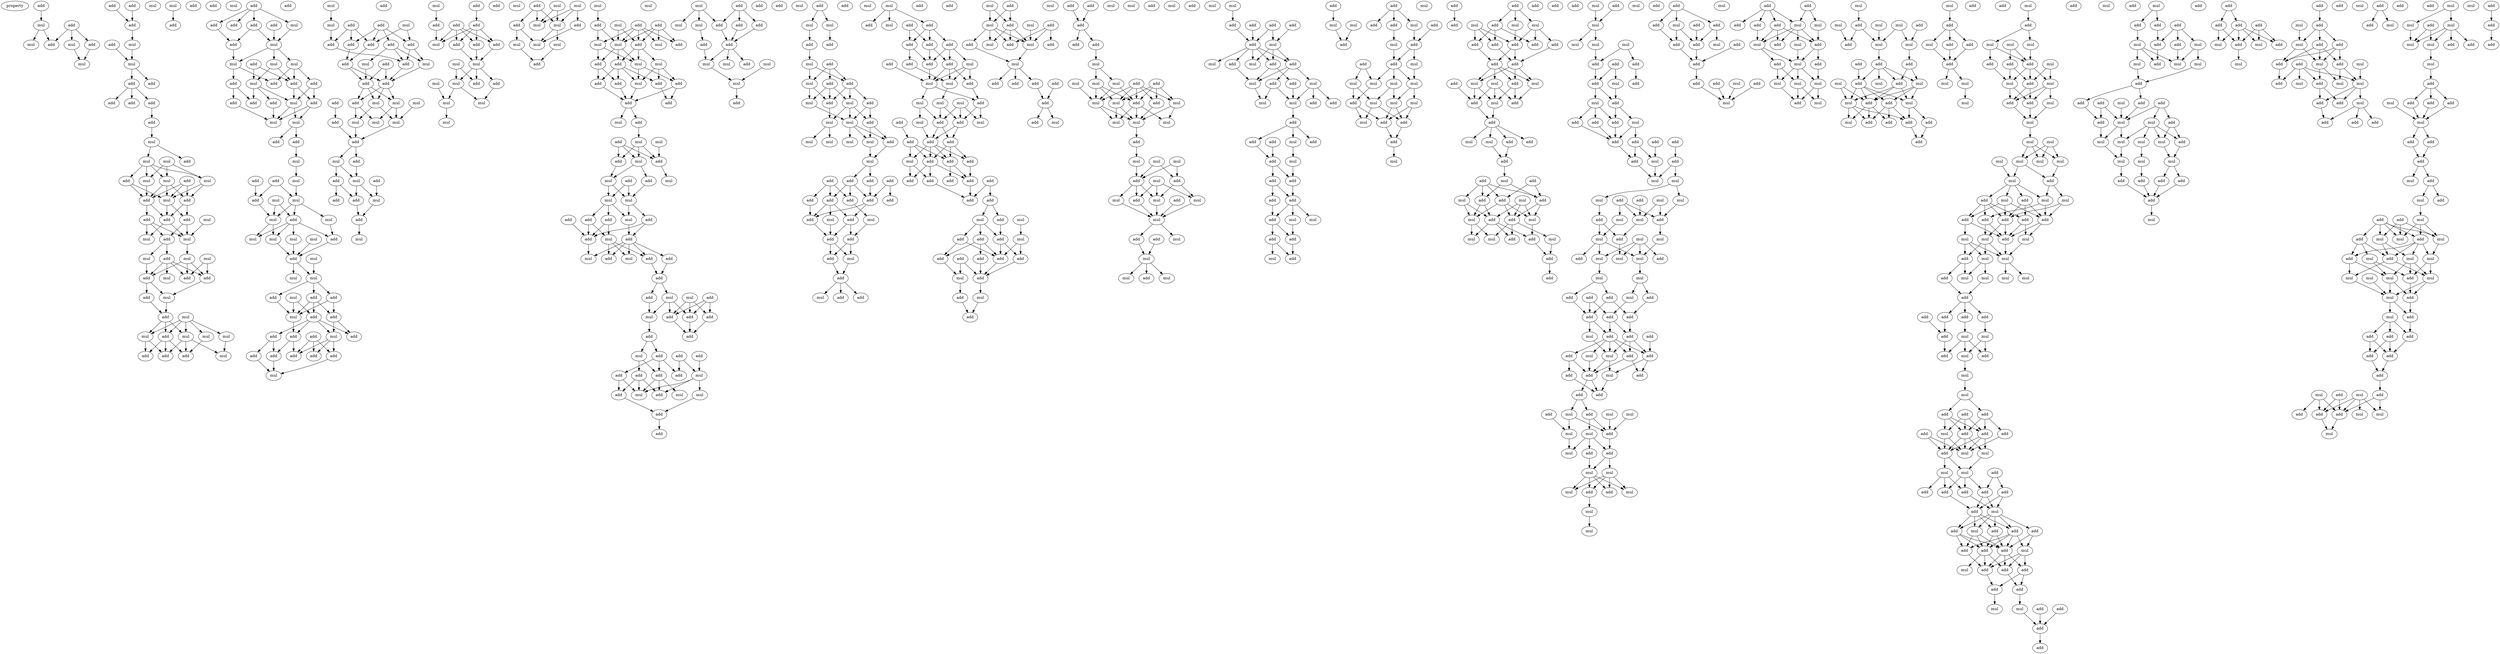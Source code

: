 digraph {
    node [fontcolor=black]
    property [mul=2,lf=1.4]
    0 [ label = add ];
    1 [ label = mul ];
    2 [ label = add ];
    3 [ label = add ];
    4 [ label = mul ];
    5 [ label = mul ];
    6 [ label = add ];
    7 [ label = mul ];
    8 [ label = add ];
    9 [ label = add ];
    10 [ label = add ];
    11 [ label = add ];
    12 [ label = mul ];
    13 [ label = mul ];
    14 [ label = mul ];
    15 [ label = mul ];
    16 [ label = add ];
    17 [ label = add ];
    18 [ label = add ];
    19 [ label = add ];
    20 [ label = add ];
    21 [ label = add ];
    22 [ label = add ];
    23 [ label = add ];
    24 [ label = add ];
    25 [ label = mul ];
    26 [ label = mul ];
    27 [ label = mul ];
    28 [ label = add ];
    29 [ label = add ];
    30 [ label = mul ];
    31 [ label = mul ];
    32 [ label = add ];
    33 [ label = mul ];
    34 [ label = add ];
    35 [ label = mul ];
    36 [ label = add ];
    37 [ label = mul ];
    38 [ label = add ];
    39 [ label = add ];
    40 [ label = add ];
    41 [ label = add ];
    42 [ label = mul ];
    43 [ label = mul ];
    44 [ label = add ];
    45 [ label = mul ];
    46 [ label = mul ];
    47 [ label = mul ];
    48 [ label = add ];
    49 [ label = add ];
    50 [ label = mul ];
    51 [ label = add ];
    52 [ label = add ];
    53 [ label = mul ];
    54 [ label = add ];
    55 [ label = mul ];
    56 [ label = mul ];
    57 [ label = mul ];
    58 [ label = mul ];
    59 [ label = add ];
    60 [ label = mul ];
    61 [ label = add ];
    62 [ label = mul ];
    63 [ label = add ];
    64 [ label = add ];
    65 [ label = mul ];
    66 [ label = add ];
    67 [ label = mul ];
    68 [ label = add ];
    69 [ label = add ];
    70 [ label = add ];
    71 [ label = add ];
    72 [ label = add ];
    73 [ label = mul ];
    74 [ label = add ];
    75 [ label = mul ];
    76 [ label = mul ];
    77 [ label = mul ];
    78 [ label = add ];
    79 [ label = add ];
    80 [ label = add ];
    81 [ label = mul ];
    82 [ label = add ];
    83 [ label = add ];
    84 [ label = mul ];
    85 [ label = add ];
    86 [ label = add ];
    87 [ label = add ];
    88 [ label = mul ];
    89 [ label = mul ];
    90 [ label = add ];
    91 [ label = add ];
    92 [ label = add ];
    93 [ label = mul ];
    94 [ label = mul ];
    95 [ label = add ];
    96 [ label = add ];
    97 [ label = add ];
    98 [ label = mul ];
    99 [ label = mul ];
    100 [ label = mul ];
    101 [ label = mul ];
    102 [ label = add ];
    103 [ label = mul ];
    104 [ label = add ];
    105 [ label = mul ];
    106 [ label = mul ];
    107 [ label = mul ];
    108 [ label = mul ];
    109 [ label = add ];
    110 [ label = mul ];
    111 [ label = mul ];
    112 [ label = add ];
    113 [ label = add ];
    114 [ label = mul ];
    115 [ label = add ];
    116 [ label = mul ];
    117 [ label = add ];
    118 [ label = add ];
    119 [ label = add ];
    120 [ label = add ];
    121 [ label = add ];
    122 [ label = add ];
    123 [ label = mul ];
    124 [ label = add ];
    125 [ label = add ];
    126 [ label = add ];
    127 [ label = add ];
    128 [ label = add ];
    129 [ label = mul ];
    130 [ label = mul ];
    131 [ label = mul ];
    132 [ label = add ];
    133 [ label = mul ];
    134 [ label = add ];
    135 [ label = add ];
    136 [ label = add ];
    137 [ label = add ];
    138 [ label = add ];
    139 [ label = add ];
    140 [ label = mul ];
    141 [ label = mul ];
    142 [ label = add ];
    143 [ label = add ];
    144 [ label = add ];
    145 [ label = add ];
    146 [ label = add ];
    147 [ label = mul ];
    148 [ label = add ];
    149 [ label = mul ];
    150 [ label = add ];
    151 [ label = mul ];
    152 [ label = mul ];
    153 [ label = mul ];
    154 [ label = mul ];
    155 [ label = add ];
    156 [ label = add ];
    157 [ label = add ];
    158 [ label = mul ];
    159 [ label = add ];
    160 [ label = mul ];
    161 [ label = add ];
    162 [ label = add ];
    163 [ label = add ];
    164 [ label = mul ];
    165 [ label = add ];
    166 [ label = add ];
    167 [ label = mul ];
    168 [ label = mul ];
    169 [ label = add ];
    170 [ label = add ];
    171 [ label = add ];
    172 [ label = add ];
    173 [ label = add ];
    174 [ label = add ];
    175 [ label = add ];
    176 [ label = add ];
    177 [ label = mul ];
    178 [ label = mul ];
    179 [ label = mul ];
    180 [ label = mul ];
    181 [ label = mul ];
    182 [ label = add ];
    183 [ label = add ];
    184 [ label = mul ];
    185 [ label = mul ];
    186 [ label = mul ];
    187 [ label = mul ];
    188 [ label = add ];
    189 [ label = mul ];
    190 [ label = mul ];
    191 [ label = mul ];
    192 [ label = add ];
    193 [ label = mul ];
    194 [ label = add ];
    195 [ label = mul ];
    196 [ label = mul ];
    197 [ label = mul ];
    198 [ label = add ];
    199 [ label = mul ];
    200 [ label = add ];
    201 [ label = add ];
    202 [ label = add ];
    203 [ label = mul ];
    204 [ label = mul ];
    205 [ label = add ];
    206 [ label = mul ];
    207 [ label = mul ];
    208 [ label = add ];
    209 [ label = add ];
    210 [ label = mul ];
    211 [ label = add ];
    212 [ label = mul ];
    213 [ label = add ];
    214 [ label = mul ];
    215 [ label = add ];
    216 [ label = add ];
    217 [ label = add ];
    218 [ label = add ];
    219 [ label = add ];
    220 [ label = mul ];
    221 [ label = add ];
    222 [ label = mul ];
    223 [ label = add ];
    224 [ label = mul ];
    225 [ label = add ];
    226 [ label = mul ];
    227 [ label = add ];
    228 [ label = mul ];
    229 [ label = add ];
    230 [ label = mul ];
    231 [ label = add ];
    232 [ label = mul ];
    233 [ label = mul ];
    234 [ label = add ];
    235 [ label = add ];
    236 [ label = mul ];
    237 [ label = add ];
    238 [ label = add ];
    239 [ label = add ];
    240 [ label = mul ];
    241 [ label = add ];
    242 [ label = mul ];
    243 [ label = add ];
    244 [ label = add ];
    245 [ label = mul ];
    246 [ label = add ];
    247 [ label = add ];
    248 [ label = add ];
    249 [ label = add ];
    250 [ label = mul ];
    251 [ label = mul ];
    252 [ label = add ];
    253 [ label = add ];
    254 [ label = add ];
    255 [ label = mul ];
    256 [ label = add ];
    257 [ label = add ];
    258 [ label = mul ];
    259 [ label = add ];
    260 [ label = add ];
    261 [ label = add ];
    262 [ label = add ];
    263 [ label = add ];
    264 [ label = add ];
    265 [ label = add ];
    266 [ label = mul ];
    267 [ label = mul ];
    268 [ label = add ];
    269 [ label = mul ];
    270 [ label = add ];
    271 [ label = mul ];
    272 [ label = add ];
    273 [ label = add ];
    274 [ label = mul ];
    275 [ label = mul ];
    276 [ label = add ];
    277 [ label = mul ];
    278 [ label = mul ];
    279 [ label = add ];
    280 [ label = add ];
    281 [ label = add ];
    282 [ label = add ];
    283 [ label = add ];
    284 [ label = mul ];
    285 [ label = mul ];
    286 [ label = mul ];
    287 [ label = add ];
    288 [ label = add ];
    289 [ label = add ];
    290 [ label = mul ];
    291 [ label = add ];
    292 [ label = mul ];
    293 [ label = add ];
    294 [ label = mul ];
    295 [ label = mul ];
    296 [ label = add ];
    297 [ label = add ];
    298 [ label = add ];
    299 [ label = mul ];
    300 [ label = mul ];
    301 [ label = add ];
    302 [ label = add ];
    303 [ label = add ];
    304 [ label = add ];
    305 [ label = mul ];
    306 [ label = mul ];
    307 [ label = mul ];
    308 [ label = add ];
    309 [ label = mul ];
    310 [ label = mul ];
    311 [ label = mul ];
    312 [ label = mul ];
    313 [ label = mul ];
    314 [ label = add ];
    315 [ label = mul ];
    316 [ label = add ];
    317 [ label = add ];
    318 [ label = add ];
    319 [ label = add ];
    320 [ label = add ];
    321 [ label = add ];
    322 [ label = add ];
    323 [ label = add ];
    324 [ label = add ];
    325 [ label = mul ];
    326 [ label = add ];
    327 [ label = mul ];
    328 [ label = add ];
    329 [ label = add ];
    330 [ label = add ];
    331 [ label = add ];
    332 [ label = mul ];
    333 [ label = add ];
    334 [ label = mul ];
    335 [ label = add ];
    336 [ label = add ];
    337 [ label = mul ];
    338 [ label = add ];
    339 [ label = mul ];
    340 [ label = add ];
    341 [ label = add ];
    342 [ label = mul ];
    343 [ label = add ];
    344 [ label = add ];
    345 [ label = add ];
    346 [ label = add ];
    347 [ label = add ];
    348 [ label = add ];
    349 [ label = mul ];
    350 [ label = add ];
    351 [ label = add ];
    352 [ label = mul ];
    353 [ label = mul ];
    354 [ label = add ];
    355 [ label = add ];
    356 [ label = mul ];
    357 [ label = mul ];
    358 [ label = mul ];
    359 [ label = add ];
    360 [ label = mul ];
    361 [ label = mul ];
    362 [ label = add ];
    363 [ label = add ];
    364 [ label = add ];
    365 [ label = add ];
    366 [ label = add ];
    367 [ label = mul ];
    368 [ label = add ];
    369 [ label = add ];
    370 [ label = add ];
    371 [ label = add ];
    372 [ label = add ];
    373 [ label = add ];
    374 [ label = add ];
    375 [ label = add ];
    376 [ label = add ];
    377 [ label = add ];
    378 [ label = mul ];
    379 [ label = add ];
    380 [ label = mul ];
    381 [ label = add ];
    382 [ label = mul ];
    383 [ label = add ];
    384 [ label = add ];
    385 [ label = add ];
    386 [ label = add ];
    387 [ label = add ];
    388 [ label = add ];
    389 [ label = add ];
    390 [ label = add ];
    391 [ label = mul ];
    392 [ label = add ];
    393 [ label = add ];
    394 [ label = add ];
    395 [ label = mul ];
    396 [ label = add ];
    397 [ label = mul ];
    398 [ label = add ];
    399 [ label = mul ];
    400 [ label = add ];
    401 [ label = add ];
    402 [ label = mul ];
    403 [ label = mul ];
    404 [ label = mul ];
    405 [ label = add ];
    406 [ label = add ];
    407 [ label = add ];
    408 [ label = mul ];
    409 [ label = mul ];
    410 [ label = add ];
    411 [ label = add ];
    412 [ label = add ];
    413 [ label = add ];
    414 [ label = add ];
    415 [ label = add ];
    416 [ label = mul ];
    417 [ label = add ];
    418 [ label = add ];
    419 [ label = add ];
    420 [ label = add ];
    421 [ label = add ];
    422 [ label = mul ];
    423 [ label = mul ];
    424 [ label = mul ];
    425 [ label = mul ];
    426 [ label = mul ];
    427 [ label = add ];
    428 [ label = add ];
    429 [ label = mul ];
    430 [ label = mul ];
    431 [ label = mul ];
    432 [ label = add ];
    433 [ label = mul ];
    434 [ label = add ];
    435 [ label = mul ];
    436 [ label = mul ];
    437 [ label = mul ];
    438 [ label = add ];
    439 [ label = mul ];
    440 [ label = mul ];
    441 [ label = mul ];
    442 [ label = add ];
    443 [ label = mul ];
    444 [ label = add ];
    445 [ label = mul ];
    446 [ label = mul ];
    447 [ label = mul ];
    448 [ label = add ];
    449 [ label = add ];
    450 [ label = mul ];
    451 [ label = add ];
    452 [ label = add ];
    453 [ label = add ];
    454 [ label = mul ];
    455 [ label = mul ];
    456 [ label = mul ];
    457 [ label = mul ];
    458 [ label = add ];
    459 [ label = add ];
    460 [ label = mul ];
    461 [ label = mul ];
    462 [ label = mul ];
    463 [ label = add ];
    464 [ label = add ];
    465 [ label = add ];
    466 [ label = add ];
    467 [ label = add ];
    468 [ label = mul ];
    469 [ label = add ];
    470 [ label = mul ];
    471 [ label = add ];
    472 [ label = mul ];
    473 [ label = add ];
    474 [ label = mul ];
    475 [ label = add ];
    476 [ label = add ];
    477 [ label = mul ];
    478 [ label = add ];
    479 [ label = mul ];
    480 [ label = add ];
    481 [ label = mul ];
    482 [ label = add ];
    483 [ label = add ];
    484 [ label = add ];
    485 [ label = add ];
    486 [ label = mul ];
    487 [ label = mul ];
    488 [ label = add ];
    489 [ label = add ];
    490 [ label = add ];
    491 [ label = add ];
    492 [ label = add ];
    493 [ label = mul ];
    494 [ label = mul ];
    495 [ label = add ];
    496 [ label = add ];
    497 [ label = add ];
    498 [ label = add ];
    499 [ label = mul ];
    500 [ label = mul ];
    501 [ label = mul ];
    502 [ label = add ];
    503 [ label = add ];
    504 [ label = add ];
    505 [ label = add ];
    506 [ label = mul ];
    507 [ label = add ];
    508 [ label = mul ];
    509 [ label = add ];
    510 [ label = add ];
    511 [ label = mul ];
    512 [ label = add ];
    513 [ label = mul ];
    514 [ label = add ];
    515 [ label = mul ];
    516 [ label = mul ];
    517 [ label = mul ];
    518 [ label = mul ];
    519 [ label = mul ];
    520 [ label = add ];
    521 [ label = mul ];
    522 [ label = mul ];
    523 [ label = mul ];
    524 [ label = add ];
    525 [ label = add ];
    526 [ label = add ];
    527 [ label = mul ];
    528 [ label = add ];
    529 [ label = add ];
    530 [ label = add ];
    531 [ label = mul ];
    532 [ label = add ];
    533 [ label = add ];
    534 [ label = mul ];
    535 [ label = mul ];
    536 [ label = add ];
    537 [ label = add ];
    538 [ label = add ];
    539 [ label = add ];
    540 [ label = add ];
    541 [ label = add ];
    542 [ label = add ];
    543 [ label = mul ];
    544 [ label = add ];
    545 [ label = add ];
    546 [ label = mul ];
    547 [ label = mul ];
    548 [ label = add ];
    549 [ label = add ];
    550 [ label = mul ];
    551 [ label = add ];
    552 [ label = add ];
    553 [ label = add ];
    554 [ label = mul ];
    555 [ label = mul ];
    556 [ label = add ];
    557 [ label = add ];
    558 [ label = add ];
    559 [ label = add ];
    560 [ label = add ];
    561 [ label = mul ];
    562 [ label = add ];
    563 [ label = add ];
    564 [ label = mul ];
    565 [ label = mul ];
    566 [ label = add ];
    567 [ label = mul ];
    568 [ label = add ];
    569 [ label = mul ];
    570 [ label = add ];
    571 [ label = add ];
    572 [ label = add ];
    573 [ label = mul ];
    574 [ label = mul ];
    575 [ label = mul ];
    576 [ label = add ];
    577 [ label = add ];
    578 [ label = mul ];
    579 [ label = add ];
    580 [ label = mul ];
    581 [ label = mul ];
    582 [ label = mul ];
    583 [ label = mul ];
    584 [ label = add ];
    585 [ label = add ];
    586 [ label = add ];
    587 [ label = add ];
    588 [ label = mul ];
    589 [ label = add ];
    590 [ label = mul ];
    591 [ label = add ];
    592 [ label = mul ];
    593 [ label = add ];
    594 [ label = mul ];
    595 [ label = add ];
    596 [ label = add ];
    597 [ label = add ];
    598 [ label = add ];
    599 [ label = add ];
    600 [ label = add ];
    601 [ label = mul ];
    602 [ label = add ];
    603 [ label = add ];
    604 [ label = mul ];
    605 [ label = mul ];
    606 [ label = add ];
    607 [ label = mul ];
    608 [ label = mul ];
    609 [ label = mul ];
    610 [ label = add ];
    611 [ label = mul ];
    612 [ label = mul ];
    613 [ label = add ];
    614 [ label = add ];
    615 [ label = add ];
    616 [ label = mul ];
    617 [ label = mul ];
    618 [ label = mul ];
    619 [ label = add ];
    620 [ label = mul ];
    621 [ label = mul ];
    622 [ label = add ];
    623 [ label = mul ];
    624 [ label = mul ];
    625 [ label = mul ];
    626 [ label = add ];
    627 [ label = add ];
    628 [ label = add ];
    629 [ label = add ];
    630 [ label = mul ];
    631 [ label = add ];
    632 [ label = add ];
    633 [ label = add ];
    634 [ label = add ];
    635 [ label = add ];
    636 [ label = add ];
    637 [ label = mul ];
    638 [ label = add ];
    639 [ label = mul ];
    640 [ label = add ];
    641 [ label = add ];
    642 [ label = mul ];
    643 [ label = add ];
    644 [ label = mul ];
    645 [ label = add ];
    646 [ label = add ];
    647 [ label = add ];
    648 [ label = add ];
    649 [ label = mul ];
    650 [ label = add ];
    651 [ label = add ];
    652 [ label = mul ];
    653 [ label = mul ];
    654 [ label = mul ];
    655 [ label = mul ];
    656 [ label = add ];
    657 [ label = add ];
    658 [ label = add ];
    659 [ label = mul ];
    660 [ label = mul ];
    661 [ label = mul ];
    662 [ label = add ];
    663 [ label = add ];
    664 [ label = add ];
    665 [ label = mul ];
    666 [ label = mul ];
    667 [ label = mul ];
    668 [ label = mul ];
    669 [ label = add ];
    670 [ label = mul ];
    671 [ label = add ];
    672 [ label = add ];
    673 [ label = add ];
    674 [ label = add ];
    675 [ label = mul ];
    676 [ label = add ];
    677 [ label = mul ];
    678 [ label = add ];
    679 [ label = add ];
    680 [ label = add ];
    681 [ label = add ];
    682 [ label = mul ];
    683 [ label = add ];
    684 [ label = mul ];
    685 [ label = add ];
    686 [ label = add ];
    687 [ label = add ];
    688 [ label = add ];
    689 [ label = mul ];
    690 [ label = mul ];
    691 [ label = add ];
    692 [ label = mul ];
    693 [ label = add ];
    694 [ label = mul ];
    695 [ label = add ];
    696 [ label = add ];
    697 [ label = mul ];
    698 [ label = add ];
    699 [ label = mul ];
    700 [ label = mul ];
    701 [ label = mul ];
    702 [ label = mul ];
    703 [ label = add ];
    704 [ label = mul ];
    705 [ label = mul ];
    706 [ label = add ];
    707 [ label = mul ];
    708 [ label = mul ];
    709 [ label = add ];
    710 [ label = mul ];
    711 [ label = add ];
    712 [ label = mul ];
    713 [ label = add ];
    714 [ label = add ];
    715 [ label = add ];
    716 [ label = mul ];
    717 [ label = add ];
    718 [ label = mul ];
    719 [ label = mul ];
    720 [ label = add ];
    721 [ label = add ];
    722 [ label = mul ];
    723 [ label = mul ];
    724 [ label = add ];
    725 [ label = add ];
    726 [ label = add ];
    727 [ label = add ];
    728 [ label = add ];
    729 [ label = mul ];
    730 [ label = add ];
    731 [ label = mul ];
    732 [ label = add ];
    733 [ label = add ];
    734 [ label = add ];
    735 [ label = mul ];
    736 [ label = add ];
    737 [ label = add ];
    738 [ label = add ];
    739 [ label = mul ];
    740 [ label = mul ];
    741 [ label = mul ];
    742 [ label = mul ];
    743 [ label = add ];
    744 [ label = mul ];
    745 [ label = mul ];
    746 [ label = mul ];
    747 [ label = mul ];
    748 [ label = add ];
    749 [ label = add ];
    750 [ label = add ];
    751 [ label = mul ];
    752 [ label = mul ];
    753 [ label = add ];
    754 [ label = add ];
    755 [ label = add ];
    756 [ label = add ];
    757 [ label = mul ];
    758 [ label = mul ];
    759 [ label = mul ];
    760 [ label = mul ];
    761 [ label = mul ];
    762 [ label = mul ];
    763 [ label = mul ];
    764 [ label = mul ];
    765 [ label = add ];
    766 [ label = mul ];
    767 [ label = mul ];
    768 [ label = mul ];
    769 [ label = mul ];
    770 [ label = add ];
    771 [ label = add ];
    772 [ label = add ];
    773 [ label = add ];
    774 [ label = add ];
    775 [ label = add ];
    776 [ label = add ];
    777 [ label = mul ];
    778 [ label = add ];
    779 [ label = mul ];
    780 [ label = mul ];
    781 [ label = mul ];
    782 [ label = mul ];
    783 [ label = add ];
    784 [ label = mul ];
    785 [ label = mul ];
    786 [ label = mul ];
    787 [ label = add ];
    788 [ label = mul ];
    789 [ label = add ];
    790 [ label = mul ];
    791 [ label = add ];
    792 [ label = add ];
    793 [ label = add ];
    794 [ label = add ];
    795 [ label = mul ];
    796 [ label = add ];
    797 [ label = mul ];
    798 [ label = add ];
    799 [ label = mul ];
    800 [ label = add ];
    801 [ label = mul ];
    802 [ label = mul ];
    803 [ label = add ];
    804 [ label = add ];
    805 [ label = add ];
    806 [ label = add ];
    807 [ label = add ];
    808 [ label = mul ];
    809 [ label = add ];
    810 [ label = add ];
    811 [ label = add ];
    812 [ label = mul ];
    813 [ label = mul ];
    814 [ label = mul ];
    815 [ label = add ];
    816 [ label = mul ];
    817 [ label = add ];
    818 [ label = add ];
    819 [ label = add ];
    820 [ label = add ];
    821 [ label = add ];
    822 [ label = add ];
    823 [ label = mul ];
    824 [ label = add ];
    825 [ label = add ];
    826 [ label = mul ];
    827 [ label = add ];
    828 [ label = add ];
    829 [ label = add ];
    830 [ label = mul ];
    831 [ label = add ];
    832 [ label = add ];
    833 [ label = mul ];
    834 [ label = add ];
    835 [ label = add ];
    836 [ label = add ];
    837 [ label = add ];
    838 [ label = add ];
    839 [ label = mul ];
    840 [ label = add ];
    841 [ label = add ];
    842 [ label = mul ];
    843 [ label = add ];
    844 [ label = add ];
    845 [ label = add ];
    846 [ label = mul ];
    847 [ label = add ];
    848 [ label = add ];
    849 [ label = add ];
    850 [ label = add ];
    851 [ label = add ];
    852 [ label = mul ];
    853 [ label = mul ];
    854 [ label = mul ];
    855 [ label = mul ];
    856 [ label = add ];
    857 [ label = mul ];
    858 [ label = add ];
    859 [ label = add ];
    860 [ label = add ];
    861 [ label = add ];
    862 [ label = add ];
    863 [ label = mul ];
    864 [ label = add ];
    865 [ label = mul ];
    866 [ label = add ];
    867 [ label = mul ];
    868 [ label = add ];
    869 [ label = mul ];
    870 [ label = mul ];
    871 [ label = mul ];
    872 [ label = mul ];
    873 [ label = add ];
    874 [ label = mul ];
    875 [ label = mul ];
    876 [ label = mul ];
    877 [ label = add ];
    878 [ label = add ];
    879 [ label = add ];
    880 [ label = add ];
    881 [ label = add ];
    882 [ label = mul ];
    883 [ label = add ];
    884 [ label = add ];
    885 [ label = add ];
    886 [ label = add ];
    887 [ label = mul ];
    888 [ label = add ];
    889 [ label = add ];
    890 [ label = mul ];
    891 [ label = mul ];
    892 [ label = add ];
    893 [ label = mul ];
    894 [ label = add ];
    895 [ label = add ];
    896 [ label = add ];
    897 [ label = mul ];
    898 [ label = add ];
    899 [ label = add ];
    900 [ label = add ];
    901 [ label = add ];
    902 [ label = mul ];
    903 [ label = mul ];
    904 [ label = add ];
    905 [ label = mul ];
    906 [ label = mul ];
    907 [ label = mul ];
    908 [ label = add ];
    909 [ label = add ];
    910 [ label = mul ];
    911 [ label = add ];
    912 [ label = add ];
    913 [ label = add ];
    914 [ label = add ];
    915 [ label = mul ];
    916 [ label = add ];
    917 [ label = add ];
    918 [ label = add ];
    919 [ label = mul ];
    920 [ label = add ];
    921 [ label = mul ];
    922 [ label = mul ];
    923 [ label = add ];
    924 [ label = mul ];
    925 [ label = mul ];
    926 [ label = add ];
    927 [ label = mul ];
    928 [ label = mul ];
    929 [ label = add ];
    930 [ label = mul ];
    931 [ label = add ];
    932 [ label = mul ];
    933 [ label = add ];
    934 [ label = add ];
    935 [ label = add ];
    936 [ label = mul ];
    937 [ label = add ];
    938 [ label = add ];
    939 [ label = add ];
    940 [ label = add ];
    941 [ label = add ];
    942 [ label = mul ];
    943 [ label = add ];
    944 [ label = add ];
    945 [ label = mul ];
    946 [ label = add ];
    947 [ label = add ];
    948 [ label = add ];
    949 [ label = mul ];
    950 [ label = mul ];
    951 [ label = mul ];
    952 [ label = add ];
    953 [ label = mul ];
    954 [ label = add ];
    955 [ label = mul ];
    956 [ label = mul ];
    957 [ label = add ];
    958 [ label = add ];
    959 [ label = mul ];
    960 [ label = mul ];
    961 [ label = add ];
    962 [ label = mul ];
    963 [ label = mul ];
    964 [ label = mul ];
    965 [ label = add ];
    966 [ label = mul ];
    967 [ label = mul ];
    968 [ label = add ];
    969 [ label = add ];
    970 [ label = add ];
    971 [ label = add ];
    972 [ label = add ];
    973 [ label = add ];
    974 [ label = add ];
    975 [ label = mul ];
    976 [ label = add ];
    977 [ label = add ];
    978 [ label = mul ];
    979 [ label = add ];
    980 [ label = add ];
    981 [ label = mul ];
    982 [ label = add ];
    983 [ label = mul ];
    984 [ label = mul ];
    0 -> 1 [ name = 0 ];
    1 -> 3 [ name = 1 ];
    1 -> 4 [ name = 2 ];
    2 -> 3 [ name = 3 ];
    2 -> 5 [ name = 4 ];
    2 -> 6 [ name = 5 ];
    5 -> 7 [ name = 6 ];
    6 -> 7 [ name = 7 ];
    8 -> 10 [ name = 8 ];
    9 -> 10 [ name = 9 ];
    10 -> 12 [ name = 10 ];
    11 -> 14 [ name = 11 ];
    12 -> 14 [ name = 12 ];
    14 -> 16 [ name = 13 ];
    14 -> 17 [ name = 14 ];
    15 -> 18 [ name = 15 ];
    16 -> 19 [ name = 16 ];
    16 -> 21 [ name = 17 ];
    16 -> 22 [ name = 18 ];
    22 -> 23 [ name = 19 ];
    23 -> 25 [ name = 20 ];
    25 -> 26 [ name = 21 ];
    25 -> 28 [ name = 22 ];
    26 -> 29 [ name = 23 ];
    26 -> 30 [ name = 24 ];
    26 -> 31 [ name = 25 ];
    26 -> 33 [ name = 26 ];
    27 -> 30 [ name = 27 ];
    27 -> 31 [ name = 28 ];
    27 -> 33 [ name = 29 ];
    29 -> 35 [ name = 30 ];
    29 -> 36 [ name = 31 ];
    30 -> 34 [ name = 32 ];
    30 -> 35 [ name = 33 ];
    30 -> 36 [ name = 34 ];
    31 -> 36 [ name = 35 ];
    32 -> 34 [ name = 36 ];
    32 -> 35 [ name = 37 ];
    32 -> 36 [ name = 38 ];
    33 -> 34 [ name = 39 ];
    33 -> 35 [ name = 40 ];
    34 -> 38 [ name = 41 ];
    34 -> 39 [ name = 42 ];
    35 -> 38 [ name = 43 ];
    35 -> 39 [ name = 44 ];
    36 -> 39 [ name = 45 ];
    36 -> 40 [ name = 46 ];
    37 -> 43 [ name = 47 ];
    38 -> 41 [ name = 48 ];
    38 -> 43 [ name = 49 ];
    39 -> 42 [ name = 50 ];
    39 -> 43 [ name = 51 ];
    40 -> 41 [ name = 52 ];
    40 -> 42 [ name = 53 ];
    40 -> 43 [ name = 54 ];
    41 -> 44 [ name = 55 ];
    41 -> 46 [ name = 56 ];
    43 -> 45 [ name = 57 ];
    44 -> 48 [ name = 58 ];
    44 -> 49 [ name = 59 ];
    44 -> 50 [ name = 60 ];
    44 -> 51 [ name = 61 ];
    45 -> 48 [ name = 62 ];
    45 -> 49 [ name = 63 ];
    45 -> 51 [ name = 64 ];
    46 -> 48 [ name = 65 ];
    47 -> 49 [ name = 66 ];
    47 -> 51 [ name = 67 ];
    48 -> 52 [ name = 68 ];
    48 -> 53 [ name = 69 ];
    49 -> 53 [ name = 70 ];
    52 -> 54 [ name = 71 ];
    53 -> 54 [ name = 72 ];
    54 -> 56 [ name = 73 ];
    54 -> 59 [ name = 74 ];
    54 -> 60 [ name = 75 ];
    55 -> 56 [ name = 76 ];
    55 -> 57 [ name = 77 ];
    55 -> 58 [ name = 78 ];
    55 -> 59 [ name = 79 ];
    55 -> 60 [ name = 80 ];
    56 -> 61 [ name = 81 ];
    56 -> 64 [ name = 82 ];
    57 -> 62 [ name = 83 ];
    58 -> 63 [ name = 84 ];
    59 -> 61 [ name = 85 ];
    59 -> 63 [ name = 86 ];
    59 -> 64 [ name = 87 ];
    60 -> 62 [ name = 88 ];
    60 -> 63 [ name = 89 ];
    60 -> 64 [ name = 90 ];
    66 -> 67 [ name = 91 ];
    66 -> 68 [ name = 92 ];
    66 -> 69 [ name = 93 ];
    66 -> 70 [ name = 94 ];
    67 -> 73 [ name = 95 ];
    68 -> 72 [ name = 96 ];
    69 -> 72 [ name = 97 ];
    69 -> 73 [ name = 98 ];
    71 -> 73 [ name = 99 ];
    72 -> 77 [ name = 100 ];
    73 -> 75 [ name = 101 ];
    73 -> 76 [ name = 102 ];
    73 -> 77 [ name = 103 ];
    74 -> 81 [ name = 104 ];
    74 -> 82 [ name = 105 ];
    75 -> 81 [ name = 106 ];
    75 -> 82 [ name = 107 ];
    76 -> 78 [ name = 108 ];
    76 -> 79 [ name = 109 ];
    76 -> 82 [ name = 110 ];
    77 -> 78 [ name = 111 ];
    77 -> 80 [ name = 112 ];
    79 -> 84 [ name = 113 ];
    79 -> 87 [ name = 114 ];
    80 -> 85 [ name = 115 ];
    80 -> 86 [ name = 116 ];
    81 -> 83 [ name = 117 ];
    81 -> 84 [ name = 118 ];
    81 -> 86 [ name = 119 ];
    82 -> 84 [ name = 120 ];
    82 -> 87 [ name = 121 ];
    83 -> 88 [ name = 122 ];
    84 -> 88 [ name = 123 ];
    84 -> 89 [ name = 124 ];
    85 -> 88 [ name = 125 ];
    87 -> 88 [ name = 126 ];
    87 -> 89 [ name = 127 ];
    89 -> 91 [ name = 128 ];
    89 -> 92 [ name = 129 ];
    92 -> 93 [ name = 130 ];
    93 -> 94 [ name = 131 ];
    94 -> 99 [ name = 132 ];
    95 -> 97 [ name = 133 ];
    95 -> 99 [ name = 134 ];
    96 -> 97 [ name = 135 ];
    97 -> 100 [ name = 136 ];
    98 -> 100 [ name = 137 ];
    98 -> 102 [ name = 138 ];
    99 -> 100 [ name = 139 ];
    99 -> 101 [ name = 140 ];
    99 -> 102 [ name = 141 ];
    100 -> 105 [ name = 142 ];
    100 -> 106 [ name = 143 ];
    101 -> 104 [ name = 144 ];
    102 -> 104 [ name = 145 ];
    102 -> 105 [ name = 146 ];
    102 -> 106 [ name = 147 ];
    102 -> 107 [ name = 148 ];
    103 -> 109 [ name = 149 ];
    104 -> 109 [ name = 150 ];
    106 -> 109 [ name = 151 ];
    107 -> 109 [ name = 152 ];
    108 -> 111 [ name = 153 ];
    109 -> 110 [ name = 154 ];
    109 -> 111 [ name = 155 ];
    111 -> 112 [ name = 156 ];
    111 -> 113 [ name = 157 ];
    111 -> 115 [ name = 158 ];
    112 -> 116 [ name = 159 ];
    112 -> 117 [ name = 160 ];
    112 -> 118 [ name = 161 ];
    113 -> 116 [ name = 162 ];
    113 -> 117 [ name = 163 ];
    114 -> 116 [ name = 164 ];
    114 -> 118 [ name = 165 ];
    115 -> 116 [ name = 166 ];
    116 -> 122 [ name = 167 ];
    117 -> 121 [ name = 168 ];
    117 -> 123 [ name = 169 ];
    118 -> 119 [ name = 170 ];
    118 -> 121 [ name = 171 ];
    118 -> 122 [ name = 172 ];
    118 -> 123 [ name = 173 ];
    119 -> 127 [ name = 174 ];
    119 -> 128 [ name = 175 ];
    120 -> 124 [ name = 176 ];
    120 -> 125 [ name = 177 ];
    120 -> 126 [ name = 178 ];
    122 -> 126 [ name = 179 ];
    122 -> 128 [ name = 180 ];
    123 -> 124 [ name = 181 ];
    123 -> 125 [ name = 182 ];
    123 -> 126 [ name = 183 ];
    124 -> 129 [ name = 184 ];
    127 -> 129 [ name = 185 ];
    128 -> 129 [ name = 186 ];
    130 -> 131 [ name = 187 ];
    131 -> 135 [ name = 188 ];
    132 -> 135 [ name = 189 ];
    132 -> 137 [ name = 190 ];
    132 -> 138 [ name = 191 ];
    133 -> 136 [ name = 192 ];
    133 -> 138 [ name = 193 ];
    134 -> 136 [ name = 194 ];
    134 -> 137 [ name = 195 ];
    134 -> 138 [ name = 196 ];
    134 -> 139 [ name = 197 ];
    135 -> 143 [ name = 198 ];
    136 -> 140 [ name = 199 ];
    136 -> 143 [ name = 200 ];
    137 -> 142 [ name = 201 ];
    138 -> 142 [ name = 202 ];
    139 -> 140 [ name = 203 ];
    139 -> 141 [ name = 204 ];
    139 -> 143 [ name = 205 ];
    140 -> 146 [ name = 206 ];
    141 -> 145 [ name = 207 ];
    142 -> 145 [ name = 208 ];
    142 -> 146 [ name = 209 ];
    143 -> 146 [ name = 210 ];
    144 -> 145 [ name = 211 ];
    144 -> 146 [ name = 212 ];
    145 -> 148 [ name = 213 ];
    145 -> 149 [ name = 214 ];
    145 -> 151 [ name = 215 ];
    146 -> 148 [ name = 216 ];
    146 -> 149 [ name = 217 ];
    146 -> 151 [ name = 218 ];
    147 -> 153 [ name = 219 ];
    148 -> 152 [ name = 220 ];
    148 -> 154 [ name = 221 ];
    149 -> 153 [ name = 222 ];
    149 -> 154 [ name = 223 ];
    150 -> 155 [ name = 224 ];
    151 -> 152 [ name = 225 ];
    151 -> 153 [ name = 226 ];
    153 -> 156 [ name = 227 ];
    154 -> 156 [ name = 228 ];
    155 -> 156 [ name = 229 ];
    156 -> 157 [ name = 230 ];
    156 -> 158 [ name = 231 ];
    157 -> 160 [ name = 232 ];
    158 -> 159 [ name = 233 ];
    158 -> 160 [ name = 234 ];
    159 -> 162 [ name = 235 ];
    159 -> 163 [ name = 236 ];
    160 -> 163 [ name = 237 ];
    160 -> 164 [ name = 238 ];
    161 -> 164 [ name = 239 ];
    163 -> 165 [ name = 240 ];
    164 -> 165 [ name = 241 ];
    165 -> 167 [ name = 242 ];
    168 -> 173 [ name = 243 ];
    169 -> 171 [ name = 244 ];
    171 -> 174 [ name = 245 ];
    171 -> 175 [ name = 246 ];
    171 -> 176 [ name = 247 ];
    171 -> 177 [ name = 248 ];
    172 -> 174 [ name = 249 ];
    172 -> 175 [ name = 250 ];
    172 -> 176 [ name = 251 ];
    172 -> 177 [ name = 252 ];
    173 -> 177 [ name = 253 ];
    174 -> 179 [ name = 254 ];
    175 -> 179 [ name = 255 ];
    176 -> 179 [ name = 256 ];
    178 -> 181 [ name = 257 ];
    178 -> 182 [ name = 258 ];
    179 -> 181 [ name = 259 ];
    179 -> 182 [ name = 260 ];
    179 -> 183 [ name = 261 ];
    180 -> 184 [ name = 262 ];
    181 -> 184 [ name = 263 ];
    181 -> 185 [ name = 264 ];
    183 -> 185 [ name = 265 ];
    184 -> 186 [ name = 266 ];
    188 -> 191 [ name = 267 ];
    188 -> 193 [ name = 268 ];
    188 -> 194 [ name = 269 ];
    189 -> 191 [ name = 270 ];
    189 -> 192 [ name = 271 ];
    189 -> 193 [ name = 272 ];
    190 -> 191 [ name = 273 ];
    190 -> 193 [ name = 274 ];
    191 -> 195 [ name = 275 ];
    191 -> 196 [ name = 276 ];
    192 -> 196 [ name = 277 ];
    194 -> 196 [ name = 278 ];
    194 -> 197 [ name = 279 ];
    195 -> 198 [ name = 280 ];
    197 -> 198 [ name = 281 ];
    199 -> 201 [ name = 282 ];
    200 -> 204 [ name = 283 ];
    200 -> 205 [ name = 284 ];
    200 -> 206 [ name = 285 ];
    200 -> 207 [ name = 286 ];
    200 -> 208 [ name = 287 ];
    201 -> 204 [ name = 288 ];
    201 -> 207 [ name = 289 ];
    202 -> 205 [ name = 290 ];
    202 -> 206 [ name = 291 ];
    202 -> 207 [ name = 292 ];
    202 -> 208 [ name = 293 ];
    203 -> 205 [ name = 294 ];
    203 -> 207 [ name = 295 ];
    204 -> 209 [ name = 296 ];
    204 -> 210 [ name = 297 ];
    205 -> 210 [ name = 298 ];
    205 -> 211 [ name = 299 ];
    205 -> 212 [ name = 300 ];
    207 -> 209 [ name = 301 ];
    207 -> 210 [ name = 302 ];
    207 -> 211 [ name = 303 ];
    209 -> 213 [ name = 304 ];
    209 -> 215 [ name = 305 ];
    210 -> 214 [ name = 306 ];
    210 -> 217 [ name = 307 ];
    211 -> 213 [ name = 308 ];
    211 -> 214 [ name = 309 ];
    211 -> 215 [ name = 310 ];
    211 -> 216 [ name = 311 ];
    212 -> 214 [ name = 312 ];
    212 -> 216 [ name = 313 ];
    212 -> 217 [ name = 314 ];
    213 -> 218 [ name = 315 ];
    214 -> 218 [ name = 316 ];
    215 -> 218 [ name = 317 ];
    216 -> 219 [ name = 318 ];
    217 -> 218 [ name = 319 ];
    217 -> 219 [ name = 320 ];
    218 -> 220 [ name = 321 ];
    218 -> 221 [ name = 322 ];
    221 -> 222 [ name = 323 ];
    222 -> 225 [ name = 324 ];
    222 -> 226 [ name = 325 ];
    222 -> 227 [ name = 326 ];
    223 -> 225 [ name = 327 ];
    223 -> 226 [ name = 328 ];
    223 -> 227 [ name = 329 ];
    224 -> 227 [ name = 330 ];
    225 -> 230 [ name = 331 ];
    226 -> 229 [ name = 332 ];
    226 -> 230 [ name = 333 ];
    227 -> 228 [ name = 334 ];
    229 -> 232 [ name = 335 ];
    230 -> 232 [ name = 336 ];
    230 -> 233 [ name = 337 ];
    231 -> 232 [ name = 338 ];
    231 -> 233 [ name = 339 ];
    232 -> 236 [ name = 340 ];
    232 -> 237 [ name = 341 ];
    233 -> 234 [ name = 342 ];
    233 -> 236 [ name = 343 ];
    233 -> 238 [ name = 344 ];
    234 -> 240 [ name = 345 ];
    234 -> 241 [ name = 346 ];
    235 -> 241 [ name = 347 ];
    236 -> 239 [ name = 348 ];
    237 -> 239 [ name = 349 ];
    237 -> 241 [ name = 350 ];
    238 -> 240 [ name = 351 ];
    238 -> 241 [ name = 352 ];
    239 -> 242 [ name = 353 ];
    239 -> 243 [ name = 354 ];
    239 -> 244 [ name = 355 ];
    239 -> 245 [ name = 356 ];
    239 -> 246 [ name = 357 ];
    240 -> 243 [ name = 358 ];
    240 -> 245 [ name = 359 ];
    240 -> 246 [ name = 360 ];
    241 -> 242 [ name = 361 ];
    243 -> 247 [ name = 362 ];
    244 -> 247 [ name = 363 ];
    247 -> 249 [ name = 364 ];
    247 -> 251 [ name = 365 ];
    248 -> 252 [ name = 366 ];
    248 -> 253 [ name = 367 ];
    248 -> 254 [ name = 368 ];
    249 -> 255 [ name = 369 ];
    250 -> 252 [ name = 370 ];
    250 -> 253 [ name = 371 ];
    250 -> 254 [ name = 372 ];
    251 -> 253 [ name = 373 ];
    251 -> 254 [ name = 374 ];
    251 -> 255 [ name = 375 ];
    252 -> 256 [ name = 376 ];
    253 -> 256 [ name = 377 ];
    254 -> 256 [ name = 378 ];
    255 -> 257 [ name = 379 ];
    257 -> 258 [ name = 380 ];
    257 -> 261 [ name = 381 ];
    258 -> 263 [ name = 382 ];
    258 -> 264 [ name = 383 ];
    259 -> 265 [ name = 384 ];
    259 -> 266 [ name = 385 ];
    260 -> 266 [ name = 386 ];
    261 -> 262 [ name = 387 ];
    261 -> 263 [ name = 388 ];
    261 -> 265 [ name = 389 ];
    262 -> 270 [ name = 390 ];
    262 -> 271 [ name = 391 ];
    263 -> 267 [ name = 392 ];
    263 -> 268 [ name = 393 ];
    263 -> 271 [ name = 394 ];
    264 -> 268 [ name = 395 ];
    264 -> 270 [ name = 396 ];
    264 -> 271 [ name = 397 ];
    266 -> 268 [ name = 398 ];
    266 -> 269 [ name = 399 ];
    266 -> 271 [ name = 400 ];
    269 -> 272 [ name = 401 ];
    270 -> 272 [ name = 402 ];
    272 -> 273 [ name = 403 ];
    275 -> 277 [ name = 404 ];
    275 -> 278 [ name = 405 ];
    275 -> 279 [ name = 406 ];
    276 -> 279 [ name = 407 ];
    276 -> 280 [ name = 408 ];
    276 -> 281 [ name = 409 ];
    278 -> 283 [ name = 410 ];
    279 -> 282 [ name = 411 ];
    280 -> 282 [ name = 412 ];
    281 -> 282 [ name = 413 ];
    282 -> 285 [ name = 414 ];
    282 -> 286 [ name = 415 ];
    282 -> 287 [ name = 416 ];
    283 -> 286 [ name = 417 ];
    284 -> 290 [ name = 418 ];
    286 -> 290 [ name = 419 ];
    290 -> 291 [ name = 420 ];
    293 -> 294 [ name = 421 ];
    293 -> 295 [ name = 422 ];
    294 -> 296 [ name = 423 ];
    295 -> 297 [ name = 424 ];
    296 -> 299 [ name = 425 ];
    298 -> 300 [ name = 426 ];
    298 -> 301 [ name = 427 ];
    298 -> 302 [ name = 428 ];
    299 -> 300 [ name = 429 ];
    299 -> 301 [ name = 430 ];
    300 -> 303 [ name = 431 ];
    300 -> 305 [ name = 432 ];
    301 -> 303 [ name = 433 ];
    301 -> 304 [ name = 434 ];
    301 -> 306 [ name = 435 ];
    302 -> 303 [ name = 436 ];
    302 -> 305 [ name = 437 ];
    302 -> 306 [ name = 438 ];
    303 -> 307 [ name = 439 ];
    304 -> 308 [ name = 440 ];
    304 -> 309 [ name = 441 ];
    305 -> 309 [ name = 442 ];
    306 -> 307 [ name = 443 ];
    306 -> 308 [ name = 444 ];
    306 -> 309 [ name = 445 ];
    307 -> 311 [ name = 446 ];
    307 -> 313 [ name = 447 ];
    308 -> 312 [ name = 448 ];
    308 -> 314 [ name = 449 ];
    309 -> 310 [ name = 450 ];
    309 -> 312 [ name = 451 ];
    309 -> 314 [ name = 452 ];
    312 -> 315 [ name = 453 ];
    314 -> 315 [ name = 454 ];
    315 -> 317 [ name = 455 ];
    315 -> 319 [ name = 456 ];
    316 -> 321 [ name = 457 ];
    316 -> 322 [ name = 458 ];
    317 -> 320 [ name = 459 ];
    317 -> 321 [ name = 460 ];
    317 -> 323 [ name = 461 ];
    318 -> 320 [ name = 462 ];
    318 -> 323 [ name = 463 ];
    318 -> 324 [ name = 464 ];
    319 -> 321 [ name = 465 ];
    320 -> 325 [ name = 466 ];
    320 -> 326 [ name = 467 ];
    320 -> 328 [ name = 468 ];
    321 -> 326 [ name = 469 ];
    321 -> 328 [ name = 470 ];
    323 -> 327 [ name = 471 ];
    324 -> 326 [ name = 472 ];
    325 -> 329 [ name = 473 ];
    326 -> 329 [ name = 474 ];
    327 -> 330 [ name = 475 ];
    328 -> 329 [ name = 476 ];
    328 -> 330 [ name = 477 ];
    329 -> 331 [ name = 478 ];
    329 -> 332 [ name = 479 ];
    330 -> 331 [ name = 480 ];
    330 -> 332 [ name = 481 ];
    331 -> 333 [ name = 482 ];
    332 -> 333 [ name = 483 ];
    333 -> 334 [ name = 484 ];
    333 -> 335 [ name = 485 ];
    333 -> 338 [ name = 486 ];
    339 -> 341 [ name = 487 ];
    339 -> 342 [ name = 488 ];
    339 -> 343 [ name = 489 ];
    340 -> 344 [ name = 490 ];
    340 -> 345 [ name = 491 ];
    343 -> 344 [ name = 492 ];
    343 -> 345 [ name = 493 ];
    343 -> 346 [ name = 494 ];
    344 -> 350 [ name = 495 ];
    344 -> 351 [ name = 496 ];
    345 -> 347 [ name = 497 ];
    345 -> 350 [ name = 498 ];
    346 -> 347 [ name = 499 ];
    346 -> 349 [ name = 500 ];
    346 -> 350 [ name = 501 ];
    347 -> 352 [ name = 502 ];
    347 -> 353 [ name = 503 ];
    347 -> 354 [ name = 504 ];
    348 -> 353 [ name = 505 ];
    349 -> 352 [ name = 506 ];
    349 -> 353 [ name = 507 ];
    349 -> 354 [ name = 508 ];
    350 -> 353 [ name = 509 ];
    351 -> 352 [ name = 510 ];
    352 -> 356 [ name = 511 ];
    353 -> 355 [ name = 512 ];
    353 -> 357 [ name = 513 ];
    354 -> 355 [ name = 514 ];
    355 -> 360 [ name = 515 ];
    355 -> 362 [ name = 516 ];
    356 -> 362 [ name = 517 ];
    356 -> 363 [ name = 518 ];
    357 -> 361 [ name = 519 ];
    357 -> 363 [ name = 520 ];
    358 -> 360 [ name = 521 ];
    358 -> 362 [ name = 522 ];
    358 -> 363 [ name = 523 ];
    359 -> 364 [ name = 524 ];
    361 -> 365 [ name = 525 ];
    362 -> 365 [ name = 526 ];
    362 -> 366 [ name = 527 ];
    363 -> 365 [ name = 528 ];
    363 -> 366 [ name = 529 ];
    364 -> 367 [ name = 530 ];
    364 -> 368 [ name = 531 ];
    364 -> 369 [ name = 532 ];
    365 -> 367 [ name = 533 ];
    365 -> 368 [ name = 534 ];
    365 -> 369 [ name = 535 ];
    365 -> 370 [ name = 536 ];
    366 -> 368 [ name = 537 ];
    366 -> 369 [ name = 538 ];
    366 -> 370 [ name = 539 ];
    367 -> 371 [ name = 540 ];
    367 -> 373 [ name = 541 ];
    368 -> 371 [ name = 542 ];
    368 -> 373 [ name = 543 ];
    368 -> 375 [ name = 544 ];
    369 -> 372 [ name = 545 ];
    369 -> 375 [ name = 546 ];
    370 -> 375 [ name = 547 ];
    371 -> 377 [ name = 548 ];
    374 -> 376 [ name = 549 ];
    374 -> 377 [ name = 550 ];
    375 -> 377 [ name = 551 ];
    376 -> 378 [ name = 552 ];
    376 -> 379 [ name = 553 ];
    378 -> 381 [ name = 554 ];
    378 -> 383 [ name = 555 ];
    378 -> 384 [ name = 556 ];
    379 -> 381 [ name = 557 ];
    380 -> 382 [ name = 558 ];
    381 -> 387 [ name = 559 ];
    381 -> 389 [ name = 560 ];
    382 -> 387 [ name = 561 ];
    382 -> 389 [ name = 562 ];
    383 -> 385 [ name = 563 ];
    383 -> 387 [ name = 564 ];
    384 -> 385 [ name = 565 ];
    384 -> 386 [ name = 566 ];
    384 -> 387 [ name = 567 ];
    385 -> 391 [ name = 568 ];
    386 -> 390 [ name = 569 ];
    387 -> 390 [ name = 570 ];
    388 -> 390 [ name = 571 ];
    388 -> 391 [ name = 572 ];
    389 -> 390 [ name = 573 ];
    390 -> 395 [ name = 574 ];
    391 -> 394 [ name = 575 ];
    394 -> 396 [ name = 576 ];
    395 -> 396 [ name = 577 ];
    397 -> 399 [ name = 578 ];
    397 -> 400 [ name = 579 ];
    398 -> 399 [ name = 580 ];
    398 -> 400 [ name = 581 ];
    399 -> 403 [ name = 582 ];
    399 -> 404 [ name = 583 ];
    399 -> 405 [ name = 584 ];
    399 -> 406 [ name = 585 ];
    400 -> 403 [ name = 586 ];
    400 -> 404 [ name = 587 ];
    400 -> 405 [ name = 588 ];
    401 -> 404 [ name = 589 ];
    401 -> 405 [ name = 590 ];
    401 -> 407 [ name = 591 ];
    402 -> 404 [ name = 592 ];
    404 -> 408 [ name = 593 ];
    406 -> 408 [ name = 594 ];
    408 -> 410 [ name = 595 ];
    408 -> 411 [ name = 596 ];
    408 -> 412 [ name = 597 ];
    412 -> 414 [ name = 598 ];
    413 -> 414 [ name = 599 ];
    414 -> 415 [ name = 600 ];
    414 -> 416 [ name = 601 ];
    417 -> 419 [ name = 602 ];
    418 -> 419 [ name = 603 ];
    419 -> 420 [ name = 604 ];
    419 -> 421 [ name = 605 ];
    421 -> 424 [ name = 606 ];
    424 -> 425 [ name = 607 ];
    424 -> 429 [ name = 608 ];
    425 -> 430 [ name = 609 ];
    425 -> 431 [ name = 610 ];
    425 -> 432 [ name = 611 ];
    426 -> 431 [ name = 612 ];
    427 -> 430 [ name = 613 ];
    427 -> 431 [ name = 614 ];
    427 -> 432 [ name = 615 ];
    427 -> 433 [ name = 616 ];
    427 -> 434 [ name = 617 ];
    428 -> 430 [ name = 618 ];
    428 -> 432 [ name = 619 ];
    428 -> 433 [ name = 620 ];
    428 -> 434 [ name = 621 ];
    429 -> 431 [ name = 622 ];
    429 -> 432 [ name = 623 ];
    430 -> 435 [ name = 624 ];
    430 -> 436 [ name = 625 ];
    431 -> 435 [ name = 626 ];
    431 -> 436 [ name = 627 ];
    432 -> 435 [ name = 628 ];
    432 -> 436 [ name = 629 ];
    432 -> 437 [ name = 630 ];
    433 -> 435 [ name = 631 ];
    433 -> 437 [ name = 632 ];
    434 -> 435 [ name = 633 ];
    435 -> 438 [ name = 634 ];
    438 -> 439 [ name = 635 ];
    439 -> 442 [ name = 636 ];
    440 -> 442 [ name = 637 ];
    440 -> 444 [ name = 638 ];
    441 -> 442 [ name = 639 ];
    441 -> 444 [ name = 640 ];
    442 -> 445 [ name = 641 ];
    442 -> 446 [ name = 642 ];
    442 -> 449 [ name = 643 ];
    443 -> 445 [ name = 644 ];
    443 -> 447 [ name = 645 ];
    443 -> 449 [ name = 646 ];
    444 -> 445 [ name = 647 ];
    444 -> 447 [ name = 648 ];
    445 -> 450 [ name = 649 ];
    446 -> 450 [ name = 650 ];
    447 -> 450 [ name = 651 ];
    448 -> 450 [ name = 652 ];
    449 -> 450 [ name = 653 ];
    450 -> 452 [ name = 654 ];
    450 -> 455 [ name = 655 ];
    452 -> 456 [ name = 656 ];
    453 -> 456 [ name = 657 ];
    456 -> 457 [ name = 658 ];
    456 -> 458 [ name = 659 ];
    456 -> 461 [ name = 660 ];
    462 -> 465 [ name = 661 ];
    463 -> 468 [ name = 662 ];
    464 -> 467 [ name = 663 ];
    464 -> 468 [ name = 664 ];
    465 -> 467 [ name = 665 ];
    466 -> 467 [ name = 666 ];
    467 -> 469 [ name = 667 ];
    467 -> 470 [ name = 668 ];
    467 -> 471 [ name = 669 ];
    467 -> 472 [ name = 670 ];
    467 -> 473 [ name = 671 ];
    468 -> 469 [ name = 672 ];
    468 -> 472 [ name = 673 ];
    468 -> 473 [ name = 674 ];
    469 -> 474 [ name = 675 ];
    469 -> 475 [ name = 676 ];
    471 -> 474 [ name = 677 ];
    473 -> 474 [ name = 678 ];
    473 -> 476 [ name = 679 ];
    473 -> 477 [ name = 680 ];
    474 -> 481 [ name = 681 ];
    475 -> 479 [ name = 682 ];
    476 -> 479 [ name = 683 ];
    476 -> 481 [ name = 684 ];
    477 -> 478 [ name = 685 ];
    477 -> 479 [ name = 686 ];
    477 -> 480 [ name = 687 ];
    479 -> 482 [ name = 688 ];
    482 -> 484 [ name = 689 ];
    482 -> 485 [ name = 690 ];
    482 -> 486 [ name = 691 ];
    483 -> 488 [ name = 692 ];
    484 -> 488 [ name = 693 ];
    486 -> 487 [ name = 694 ];
    487 -> 489 [ name = 695 ];
    488 -> 489 [ name = 696 ];
    488 -> 490 [ name = 697 ];
    489 -> 492 [ name = 698 ];
    490 -> 491 [ name = 699 ];
    490 -> 492 [ name = 700 ];
    491 -> 495 [ name = 701 ];
    492 -> 493 [ name = 702 ];
    492 -> 494 [ name = 703 ];
    492 -> 495 [ name = 704 ];
    494 -> 497 [ name = 705 ];
    495 -> 496 [ name = 706 ];
    495 -> 497 [ name = 707 ];
    496 -> 501 [ name = 708 ];
    496 -> 502 [ name = 709 ];
    497 -> 502 [ name = 710 ];
    498 -> 500 [ name = 711 ];
    499 -> 503 [ name = 712 ];
    500 -> 503 [ name = 713 ];
    504 -> 505 [ name = 714 ];
    504 -> 506 [ name = 715 ];
    504 -> 507 [ name = 716 ];
    506 -> 510 [ name = 717 ];
    507 -> 511 [ name = 718 ];
    509 -> 510 [ name = 719 ];
    510 -> 512 [ name = 720 ];
    510 -> 513 [ name = 721 ];
    511 -> 512 [ name = 722 ];
    512 -> 516 [ name = 723 ];
    512 -> 517 [ name = 724 ];
    512 -> 518 [ name = 725 ];
    513 -> 518 [ name = 726 ];
    514 -> 515 [ name = 727 ];
    514 -> 516 [ name = 728 ];
    515 -> 519 [ name = 729 ];
    515 -> 520 [ name = 730 ];
    516 -> 520 [ name = 731 ];
    517 -> 519 [ name = 732 ];
    517 -> 521 [ name = 733 ];
    518 -> 521 [ name = 734 ];
    518 -> 522 [ name = 735 ];
    519 -> 523 [ name = 736 ];
    519 -> 524 [ name = 737 ];
    520 -> 523 [ name = 738 ];
    520 -> 525 [ name = 739 ];
    521 -> 524 [ name = 740 ];
    521 -> 525 [ name = 741 ];
    522 -> 524 [ name = 742 ];
    522 -> 525 [ name = 743 ];
    524 -> 526 [ name = 744 ];
    525 -> 526 [ name = 745 ];
    526 -> 527 [ name = 746 ];
    528 -> 529 [ name = 747 ];
    530 -> 531 [ name = 748 ];
    530 -> 533 [ name = 749 ];
    530 -> 535 [ name = 750 ];
    531 -> 537 [ name = 751 ];
    533 -> 536 [ name = 752 ];
    533 -> 538 [ name = 753 ];
    533 -> 539 [ name = 754 ];
    534 -> 537 [ name = 755 ];
    534 -> 538 [ name = 756 ];
    534 -> 539 [ name = 757 ];
    535 -> 536 [ name = 758 ];
    535 -> 537 [ name = 759 ];
    535 -> 540 [ name = 760 ];
    537 -> 541 [ name = 761 ];
    537 -> 542 [ name = 762 ];
    538 -> 541 [ name = 763 ];
    539 -> 542 [ name = 764 ];
    540 -> 541 [ name = 765 ];
    541 -> 543 [ name = 766 ];
    541 -> 545 [ name = 767 ];
    541 -> 547 [ name = 768 ];
    542 -> 543 [ name = 769 ];
    542 -> 545 [ name = 770 ];
    542 -> 546 [ name = 771 ];
    542 -> 547 [ name = 772 ];
    543 -> 549 [ name = 773 ];
    543 -> 550 [ name = 774 ];
    544 -> 549 [ name = 775 ];
    545 -> 550 [ name = 776 ];
    545 -> 551 [ name = 777 ];
    546 -> 549 [ name = 778 ];
    546 -> 550 [ name = 779 ];
    546 -> 551 [ name = 780 ];
    547 -> 551 [ name = 781 ];
    549 -> 553 [ name = 782 ];
    550 -> 553 [ name = 783 ];
    553 -> 554 [ name = 784 ];
    553 -> 555 [ name = 785 ];
    553 -> 556 [ name = 786 ];
    553 -> 557 [ name = 787 ];
    555 -> 558 [ name = 788 ];
    556 -> 558 [ name = 789 ];
    558 -> 561 [ name = 790 ];
    559 -> 562 [ name = 791 ];
    559 -> 563 [ name = 792 ];
    559 -> 565 [ name = 793 ];
    559 -> 566 [ name = 794 ];
    560 -> 562 [ name = 795 ];
    560 -> 563 [ name = 796 ];
    561 -> 563 [ name = 797 ];
    561 -> 566 [ name = 798 ];
    562 -> 567 [ name = 799 ];
    562 -> 569 [ name = 800 ];
    562 -> 570 [ name = 801 ];
    563 -> 569 [ name = 802 ];
    563 -> 570 [ name = 803 ];
    564 -> 568 [ name = 804 ];
    564 -> 569 [ name = 805 ];
    564 -> 570 [ name = 806 ];
    565 -> 567 [ name = 807 ];
    565 -> 568 [ name = 808 ];
    566 -> 567 [ name = 809 ];
    566 -> 568 [ name = 810 ];
    567 -> 573 [ name = 811 ];
    567 -> 574 [ name = 812 ];
    568 -> 571 [ name = 813 ];
    568 -> 572 [ name = 814 ];
    568 -> 573 [ name = 815 ];
    569 -> 571 [ name = 816 ];
    570 -> 572 [ name = 817 ];
    570 -> 574 [ name = 818 ];
    570 -> 575 [ name = 819 ];
    571 -> 576 [ name = 820 ];
    575 -> 576 [ name = 821 ];
    576 -> 577 [ name = 822 ];
    578 -> 580 [ name = 823 ];
    579 -> 580 [ name = 824 ];
    580 -> 581 [ name = 825 ];
    580 -> 582 [ name = 826 ];
    581 -> 584 [ name = 827 ];
    583 -> 584 [ name = 828 ];
    583 -> 585 [ name = 829 ];
    584 -> 589 [ name = 830 ];
    585 -> 587 [ name = 831 ];
    586 -> 588 [ name = 832 ];
    586 -> 589 [ name = 833 ];
    588 -> 591 [ name = 834 ];
    589 -> 590 [ name = 835 ];
    589 -> 591 [ name = 836 ];
    590 -> 593 [ name = 837 ];
    590 -> 595 [ name = 838 ];
    590 -> 596 [ name = 839 ];
    591 -> 593 [ name = 840 ];
    591 -> 594 [ name = 841 ];
    593 -> 600 [ name = 842 ];
    594 -> 599 [ name = 843 ];
    594 -> 600 [ name = 844 ];
    595 -> 600 [ name = 845 ];
    596 -> 600 [ name = 846 ];
    597 -> 603 [ name = 847 ];
    598 -> 601 [ name = 848 ];
    599 -> 601 [ name = 849 ];
    599 -> 602 [ name = 850 ];
    600 -> 602 [ name = 851 ];
    601 -> 604 [ name = 852 ];
    602 -> 604 [ name = 853 ];
    603 -> 604 [ name = 854 ];
    603 -> 605 [ name = 855 ];
    605 -> 607 [ name = 856 ];
    605 -> 608 [ name = 857 ];
    606 -> 611 [ name = 858 ];
    607 -> 614 [ name = 859 ];
    608 -> 613 [ name = 860 ];
    609 -> 611 [ name = 861 ];
    609 -> 614 [ name = 862 ];
    610 -> 611 [ name = 863 ];
    610 -> 612 [ name = 864 ];
    610 -> 614 [ name = 865 ];
    611 -> 615 [ name = 866 ];
    612 -> 617 [ name = 867 ];
    613 -> 615 [ name = 868 ];
    613 -> 617 [ name = 869 ];
    614 -> 616 [ name = 870 ];
    615 -> 620 [ name = 871 ];
    616 -> 623 [ name = 872 ];
    617 -> 621 [ name = 873 ];
    617 -> 622 [ name = 874 ];
    617 -> 623 [ name = 875 ];
    618 -> 619 [ name = 876 ];
    618 -> 620 [ name = 877 ];
    618 -> 621 [ name = 878 ];
    618 -> 623 [ name = 879 ];
    621 -> 625 [ name = 880 ];
    623 -> 624 [ name = 881 ];
    624 -> 629 [ name = 882 ];
    624 -> 630 [ name = 883 ];
    625 -> 627 [ name = 884 ];
    625 -> 628 [ name = 885 ];
    626 -> 632 [ name = 886 ];
    626 -> 633 [ name = 887 ];
    627 -> 631 [ name = 888 ];
    627 -> 633 [ name = 889 ];
    628 -> 633 [ name = 890 ];
    629 -> 631 [ name = 891 ];
    630 -> 632 [ name = 892 ];
    631 -> 634 [ name = 893 ];
    632 -> 634 [ name = 894 ];
    632 -> 636 [ name = 895 ];
    633 -> 636 [ name = 896 ];
    633 -> 637 [ name = 897 ];
    634 -> 638 [ name = 898 ];
    634 -> 641 [ name = 899 ];
    634 -> 642 [ name = 900 ];
    635 -> 638 [ name = 901 ];
    636 -> 638 [ name = 902 ];
    636 -> 639 [ name = 903 ];
    636 -> 640 [ name = 904 ];
    636 -> 641 [ name = 905 ];
    636 -> 642 [ name = 906 ];
    637 -> 642 [ name = 907 ];
    638 -> 644 [ name = 908 ];
    638 -> 645 [ name = 909 ];
    639 -> 643 [ name = 910 ];
    640 -> 643 [ name = 911 ];
    640 -> 646 [ name = 912 ];
    641 -> 643 [ name = 913 ];
    641 -> 645 [ name = 914 ];
    642 -> 643 [ name = 915 ];
    642 -> 644 [ name = 916 ];
    643 -> 647 [ name = 917 ];
    643 -> 648 [ name = 918 ];
    644 -> 647 [ name = 919 ];
    646 -> 647 [ name = 920 ];
    648 -> 649 [ name = 921 ];
    648 -> 650 [ name = 922 ];
    649 -> 654 [ name = 923 ];
    649 -> 656 [ name = 924 ];
    650 -> 655 [ name = 925 ];
    650 -> 656 [ name = 926 ];
    651 -> 654 [ name = 927 ];
    652 -> 656 [ name = 928 ];
    653 -> 656 [ name = 929 ];
    654 -> 659 [ name = 930 ];
    655 -> 657 [ name = 931 ];
    655 -> 658 [ name = 932 ];
    655 -> 659 [ name = 933 ];
    656 -> 658 [ name = 934 ];
    657 -> 660 [ name = 935 ];
    658 -> 660 [ name = 936 ];
    658 -> 661 [ name = 937 ];
    660 -> 662 [ name = 938 ];
    660 -> 664 [ name = 939 ];
    660 -> 665 [ name = 940 ];
    660 -> 666 [ name = 941 ];
    661 -> 662 [ name = 942 ];
    661 -> 664 [ name = 943 ];
    661 -> 665 [ name = 944 ];
    661 -> 666 [ name = 945 ];
    662 -> 667 [ name = 946 ];
    667 -> 668 [ name = 947 ];
    669 -> 670 [ name = 948 ];
    669 -> 671 [ name = 949 ];
    669 -> 673 [ name = 950 ];
    670 -> 674 [ name = 951 ];
    670 -> 678 [ name = 952 ];
    671 -> 678 [ name = 953 ];
    672 -> 674 [ name = 954 ];
    673 -> 674 [ name = 955 ];
    673 -> 675 [ name = 956 ];
    674 -> 679 [ name = 957 ];
    676 -> 679 [ name = 958 ];
    678 -> 679 [ name = 959 ];
    679 -> 681 [ name = 960 ];
    680 -> 684 [ name = 961 ];
    681 -> 684 [ name = 962 ];
    682 -> 684 [ name = 963 ];
    683 -> 684 [ name = 964 ];
    685 -> 687 [ name = 965 ];
    685 -> 688 [ name = 966 ];
    685 -> 689 [ name = 967 ];
    685 -> 691 [ name = 968 ];
    686 -> 689 [ name = 969 ];
    686 -> 690 [ name = 970 ];
    687 -> 693 [ name = 971 ];
    687 -> 694 [ name = 972 ];
    687 -> 695 [ name = 973 ];
    689 -> 692 [ name = 974 ];
    689 -> 693 [ name = 975 ];
    689 -> 694 [ name = 976 ];
    689 -> 695 [ name = 977 ];
    690 -> 695 [ name = 978 ];
    691 -> 694 [ name = 979 ];
    692 -> 697 [ name = 980 ];
    694 -> 696 [ name = 981 ];
    694 -> 697 [ name = 982 ];
    695 -> 697 [ name = 983 ];
    695 -> 698 [ name = 984 ];
    696 -> 700 [ name = 985 ];
    696 -> 701 [ name = 986 ];
    697 -> 699 [ name = 987 ];
    697 -> 700 [ name = 988 ];
    697 -> 701 [ name = 989 ];
    698 -> 699 [ name = 990 ];
    699 -> 702 [ name = 991 ];
    699 -> 703 [ name = 992 ];
    700 -> 702 [ name = 993 ];
    700 -> 703 [ name = 994 ];
    701 -> 703 [ name = 995 ];
    704 -> 706 [ name = 996 ];
    705 -> 712 [ name = 997 ];
    706 -> 711 [ name = 998 ];
    706 -> 712 [ name = 999 ];
    707 -> 711 [ name = 1000 ];
    708 -> 710 [ name = 1001 ];
    708 -> 712 [ name = 1002 ];
    709 -> 710 [ name = 1003 ];
    710 -> 713 [ name = 1004 ];
    712 -> 714 [ name = 1005 ];
    713 -> 719 [ name = 1006 ];
    713 -> 720 [ name = 1007 ];
    714 -> 717 [ name = 1008 ];
    714 -> 718 [ name = 1009 ];
    714 -> 719 [ name = 1010 ];
    714 -> 720 [ name = 1011 ];
    715 -> 717 [ name = 1012 ];
    716 -> 722 [ name = 1013 ];
    716 -> 724 [ name = 1014 ];
    717 -> 721 [ name = 1015 ];
    717 -> 722 [ name = 1016 ];
    717 -> 723 [ name = 1017 ];
    717 -> 724 [ name = 1018 ];
    719 -> 721 [ name = 1019 ];
    719 -> 723 [ name = 1020 ];
    719 -> 724 [ name = 1021 ];
    720 -> 722 [ name = 1022 ];
    720 -> 723 [ name = 1023 ];
    720 -> 724 [ name = 1024 ];
    721 -> 725 [ name = 1025 ];
    721 -> 726 [ name = 1026 ];
    721 -> 727 [ name = 1027 ];
    722 -> 725 [ name = 1028 ];
    722 -> 727 [ name = 1029 ];
    722 -> 729 [ name = 1030 ];
    723 -> 725 [ name = 1031 ];
    723 -> 728 [ name = 1032 ];
    724 -> 726 [ name = 1033 ];
    724 -> 727 [ name = 1034 ];
    724 -> 729 [ name = 1035 ];
    725 -> 730 [ name = 1036 ];
    728 -> 730 [ name = 1037 ];
    731 -> 732 [ name = 1038 ];
    732 -> 735 [ name = 1039 ];
    732 -> 736 [ name = 1040 ];
    732 -> 737 [ name = 1041 ];
    735 -> 738 [ name = 1042 ];
    736 -> 738 [ name = 1043 ];
    737 -> 738 [ name = 1044 ];
    738 -> 740 [ name = 1045 ];
    738 -> 741 [ name = 1046 ];
    739 -> 743 [ name = 1047 ];
    741 -> 742 [ name = 1048 ];
    743 -> 745 [ name = 1049 ];
    743 -> 746 [ name = 1050 ];
    744 -> 748 [ name = 1051 ];
    744 -> 749 [ name = 1052 ];
    745 -> 748 [ name = 1053 ];
    746 -> 748 [ name = 1054 ];
    746 -> 750 [ name = 1055 ];
    747 -> 752 [ name = 1056 ];
    747 -> 753 [ name = 1057 ];
    748 -> 751 [ name = 1058 ];
    748 -> 752 [ name = 1059 ];
    748 -> 753 [ name = 1060 ];
    749 -> 751 [ name = 1061 ];
    749 -> 753 [ name = 1062 ];
    750 -> 751 [ name = 1063 ];
    751 -> 754 [ name = 1064 ];
    751 -> 756 [ name = 1065 ];
    752 -> 754 [ name = 1066 ];
    752 -> 756 [ name = 1067 ];
    752 -> 757 [ name = 1068 ];
    753 -> 754 [ name = 1069 ];
    753 -> 756 [ name = 1070 ];
    754 -> 758 [ name = 1071 ];
    756 -> 758 [ name = 1072 ];
    757 -> 758 [ name = 1073 ];
    758 -> 760 [ name = 1074 ];
    759 -> 761 [ name = 1075 ];
    759 -> 763 [ name = 1076 ];
    759 -> 764 [ name = 1077 ];
    760 -> 761 [ name = 1078 ];
    760 -> 763 [ name = 1079 ];
    760 -> 764 [ name = 1080 ];
    761 -> 765 [ name = 1081 ];
    761 -> 766 [ name = 1082 ];
    762 -> 766 [ name = 1083 ];
    764 -> 765 [ name = 1084 ];
    765 -> 768 [ name = 1085 ];
    765 -> 769 [ name = 1086 ];
    766 -> 767 [ name = 1087 ];
    766 -> 768 [ name = 1088 ];
    766 -> 770 [ name = 1089 ];
    766 -> 771 [ name = 1090 ];
    767 -> 773 [ name = 1091 ];
    767 -> 774 [ name = 1092 ];
    767 -> 776 [ name = 1093 ];
    768 -> 772 [ name = 1094 ];
    768 -> 776 [ name = 1095 ];
    769 -> 773 [ name = 1096 ];
    769 -> 776 [ name = 1097 ];
    770 -> 773 [ name = 1098 ];
    770 -> 775 [ name = 1099 ];
    770 -> 776 [ name = 1100 ];
    771 -> 772 [ name = 1101 ];
    771 -> 773 [ name = 1102 ];
    771 -> 774 [ name = 1103 ];
    771 -> 775 [ name = 1104 ];
    772 -> 777 [ name = 1105 ];
    772 -> 778 [ name = 1106 ];
    773 -> 777 [ name = 1107 ];
    773 -> 778 [ name = 1108 ];
    774 -> 778 [ name = 1109 ];
    774 -> 780 [ name = 1110 ];
    775 -> 778 [ name = 1111 ];
    775 -> 779 [ name = 1112 ];
    776 -> 778 [ name = 1113 ];
    776 -> 779 [ name = 1114 ];
    777 -> 781 [ name = 1115 ];
    777 -> 782 [ name = 1116 ];
    777 -> 783 [ name = 1117 ];
    778 -> 782 [ name = 1118 ];
    779 -> 782 [ name = 1119 ];
    780 -> 781 [ name = 1120 ];
    780 -> 782 [ name = 1121 ];
    780 -> 783 [ name = 1122 ];
    781 -> 785 [ name = 1123 ];
    781 -> 786 [ name = 1124 ];
    782 -> 784 [ name = 1125 ];
    782 -> 788 [ name = 1126 ];
    783 -> 786 [ name = 1127 ];
    783 -> 787 [ name = 1128 ];
    785 -> 789 [ name = 1129 ];
    787 -> 789 [ name = 1130 ];
    789 -> 791 [ name = 1131 ];
    789 -> 792 [ name = 1132 ];
    789 -> 794 [ name = 1133 ];
    791 -> 796 [ name = 1134 ];
    792 -> 795 [ name = 1135 ];
    793 -> 796 [ name = 1136 ];
    794 -> 797 [ name = 1137 ];
    795 -> 798 [ name = 1138 ];
    795 -> 799 [ name = 1139 ];
    795 -> 800 [ name = 1140 ];
    796 -> 800 [ name = 1141 ];
    797 -> 798 [ name = 1142 ];
    797 -> 799 [ name = 1143 ];
    799 -> 801 [ name = 1144 ];
    801 -> 802 [ name = 1145 ];
    802 -> 803 [ name = 1146 ];
    802 -> 804 [ name = 1147 ];
    803 -> 807 [ name = 1148 ];
    803 -> 809 [ name = 1149 ];
    803 -> 810 [ name = 1150 ];
    804 -> 808 [ name = 1151 ];
    804 -> 809 [ name = 1152 ];
    804 -> 810 [ name = 1153 ];
    805 -> 808 [ name = 1154 ];
    805 -> 809 [ name = 1155 ];
    805 -> 810 [ name = 1156 ];
    806 -> 811 [ name = 1157 ];
    806 -> 813 [ name = 1158 ];
    807 -> 813 [ name = 1159 ];
    808 -> 811 [ name = 1160 ];
    808 -> 813 [ name = 1161 ];
    809 -> 811 [ name = 1162 ];
    809 -> 812 [ name = 1163 ];
    809 -> 813 [ name = 1164 ];
    810 -> 811 [ name = 1165 ];
    810 -> 812 [ name = 1166 ];
    810 -> 813 [ name = 1167 ];
    811 -> 814 [ name = 1168 ];
    811 -> 816 [ name = 1169 ];
    812 -> 816 [ name = 1170 ];
    814 -> 818 [ name = 1171 ];
    814 -> 819 [ name = 1172 ];
    814 -> 820 [ name = 1173 ];
    815 -> 817 [ name = 1174 ];
    815 -> 821 [ name = 1175 ];
    816 -> 819 [ name = 1176 ];
    816 -> 820 [ name = 1177 ];
    816 -> 821 [ name = 1178 ];
    817 -> 822 [ name = 1179 ];
    817 -> 823 [ name = 1180 ];
    819 -> 822 [ name = 1181 ];
    820 -> 823 [ name = 1182 ];
    821 -> 822 [ name = 1183 ];
    821 -> 823 [ name = 1184 ];
    822 -> 824 [ name = 1185 ];
    822 -> 826 [ name = 1186 ];
    822 -> 827 [ name = 1187 ];
    822 -> 828 [ name = 1188 ];
    823 -> 824 [ name = 1189 ];
    823 -> 825 [ name = 1190 ];
    823 -> 826 [ name = 1191 ];
    823 -> 827 [ name = 1192 ];
    823 -> 828 [ name = 1193 ];
    824 -> 829 [ name = 1194 ];
    824 -> 831 [ name = 1195 ];
    824 -> 832 [ name = 1196 ];
    825 -> 830 [ name = 1197 ];
    825 -> 832 [ name = 1198 ];
    826 -> 829 [ name = 1199 ];
    826 -> 831 [ name = 1200 ];
    826 -> 832 [ name = 1201 ];
    827 -> 831 [ name = 1202 ];
    827 -> 832 [ name = 1203 ];
    828 -> 829 [ name = 1204 ];
    828 -> 830 [ name = 1205 ];
    828 -> 831 [ name = 1206 ];
    828 -> 832 [ name = 1207 ];
    829 -> 834 [ name = 1208 ];
    830 -> 834 [ name = 1209 ];
    830 -> 835 [ name = 1210 ];
    830 -> 836 [ name = 1211 ];
    831 -> 833 [ name = 1212 ];
    831 -> 834 [ name = 1213 ];
    831 -> 835 [ name = 1214 ];
    832 -> 834 [ name = 1215 ];
    832 -> 835 [ name = 1216 ];
    832 -> 836 [ name = 1217 ];
    834 -> 838 [ name = 1218 ];
    835 -> 837 [ name = 1219 ];
    836 -> 837 [ name = 1220 ];
    836 -> 838 [ name = 1221 ];
    837 -> 839 [ name = 1222 ];
    838 -> 842 [ name = 1223 ];
    839 -> 843 [ name = 1224 ];
    840 -> 843 [ name = 1225 ];
    841 -> 843 [ name = 1226 ];
    843 -> 844 [ name = 1227 ];
    846 -> 848 [ name = 1228 ];
    846 -> 849 [ name = 1229 ];
    847 -> 850 [ name = 1230 ];
    847 -> 851 [ name = 1231 ];
    847 -> 852 [ name = 1232 ];
    848 -> 853 [ name = 1233 ];
    849 -> 850 [ name = 1234 ];
    850 -> 856 [ name = 1235 ];
    851 -> 857 [ name = 1236 ];
    852 -> 855 [ name = 1237 ];
    852 -> 857 [ name = 1238 ];
    853 -> 854 [ name = 1239 ];
    853 -> 856 [ name = 1240 ];
    853 -> 857 [ name = 1241 ];
    854 -> 859 [ name = 1242 ];
    855 -> 859 [ name = 1243 ];
    859 -> 862 [ name = 1244 ];
    859 -> 864 [ name = 1245 ];
    860 -> 865 [ name = 1246 ];
    860 -> 867 [ name = 1247 ];
    860 -> 868 [ name = 1248 ];
    861 -> 865 [ name = 1249 ];
    861 -> 866 [ name = 1250 ];
    862 -> 865 [ name = 1251 ];
    863 -> 865 [ name = 1252 ];
    864 -> 866 [ name = 1253 ];
    865 -> 870 [ name = 1254 ];
    865 -> 871 [ name = 1255 ];
    866 -> 870 [ name = 1256 ];
    867 -> 869 [ name = 1257 ];
    867 -> 871 [ name = 1258 ];
    867 -> 872 [ name = 1259 ];
    867 -> 873 [ name = 1260 ];
    868 -> 872 [ name = 1261 ];
    868 -> 873 [ name = 1262 ];
    869 -> 874 [ name = 1263 ];
    870 -> 876 [ name = 1264 ];
    871 -> 876 [ name = 1265 ];
    872 -> 875 [ name = 1266 ];
    873 -> 875 [ name = 1267 ];
    874 -> 878 [ name = 1268 ];
    875 -> 879 [ name = 1269 ];
    875 -> 880 [ name = 1270 ];
    876 -> 877 [ name = 1271 ];
    877 -> 881 [ name = 1272 ];
    878 -> 881 [ name = 1273 ];
    879 -> 881 [ name = 1274 ];
    880 -> 881 [ name = 1275 ];
    881 -> 882 [ name = 1276 ];
    883 -> 884 [ name = 1277 ];
    883 -> 885 [ name = 1278 ];
    884 -> 889 [ name = 1279 ];
    884 -> 890 [ name = 1280 ];
    885 -> 887 [ name = 1281 ];
    885 -> 888 [ name = 1282 ];
    885 -> 889 [ name = 1283 ];
    885 -> 890 [ name = 1284 ];
    886 -> 887 [ name = 1285 ];
    886 -> 888 [ name = 1286 ];
    886 -> 889 [ name = 1287 ];
    889 -> 891 [ name = 1288 ];
    892 -> 895 [ name = 1289 ];
    893 -> 897 [ name = 1290 ];
    895 -> 896 [ name = 1291 ];
    895 -> 897 [ name = 1292 ];
    895 -> 898 [ name = 1293 ];
    896 -> 899 [ name = 1294 ];
    896 -> 900 [ name = 1295 ];
    896 -> 903 [ name = 1296 ];
    897 -> 899 [ name = 1297 ];
    897 -> 903 [ name = 1298 ];
    898 -> 899 [ name = 1299 ];
    898 -> 900 [ name = 1300 ];
    898 -> 903 [ name = 1301 ];
    899 -> 908 [ name = 1302 ];
    900 -> 905 [ name = 1303 ];
    900 -> 907 [ name = 1304 ];
    901 -> 904 [ name = 1305 ];
    901 -> 906 [ name = 1306 ];
    901 -> 907 [ name = 1307 ];
    901 -> 908 [ name = 1308 ];
    902 -> 907 [ name = 1309 ];
    903 -> 904 [ name = 1310 ];
    903 -> 905 [ name = 1311 ];
    904 -> 909 [ name = 1312 ];
    904 -> 911 [ name = 1313 ];
    907 -> 909 [ name = 1314 ];
    907 -> 910 [ name = 1315 ];
    907 -> 911 [ name = 1316 ];
    909 -> 913 [ name = 1317 ];
    910 -> 912 [ name = 1318 ];
    910 -> 913 [ name = 1319 ];
    910 -> 914 [ name = 1320 ];
    916 -> 917 [ name = 1321 ];
    916 -> 919 [ name = 1322 ];
    921 -> 922 [ name = 1323 ];
    921 -> 925 [ name = 1324 ];
    922 -> 926 [ name = 1325 ];
    922 -> 927 [ name = 1326 ];
    922 -> 928 [ name = 1327 ];
    922 -> 929 [ name = 1328 ];
    923 -> 927 [ name = 1329 ];
    923 -> 928 [ name = 1330 ];
    925 -> 928 [ name = 1331 ];
    927 -> 930 [ name = 1332 ];
    930 -> 931 [ name = 1333 ];
    931 -> 933 [ name = 1334 ];
    931 -> 934 [ name = 1335 ];
    931 -> 935 [ name = 1336 ];
    932 -> 936 [ name = 1337 ];
    933 -> 936 [ name = 1338 ];
    934 -> 936 [ name = 1339 ];
    935 -> 936 [ name = 1340 ];
    936 -> 937 [ name = 1341 ];
    936 -> 938 [ name = 1342 ];
    937 -> 940 [ name = 1343 ];
    938 -> 940 [ name = 1344 ];
    939 -> 941 [ name = 1345 ];
    940 -> 942 [ name = 1346 ];
    940 -> 943 [ name = 1347 ];
    941 -> 944 [ name = 1348 ];
    943 -> 945 [ name = 1349 ];
    943 -> 946 [ name = 1350 ];
    945 -> 949 [ name = 1351 ];
    947 -> 950 [ name = 1352 ];
    947 -> 951 [ name = 1353 ];
    947 -> 952 [ name = 1354 ];
    947 -> 953 [ name = 1355 ];
    947 -> 954 [ name = 1356 ];
    948 -> 950 [ name = 1357 ];
    948 -> 951 [ name = 1358 ];
    948 -> 953 [ name = 1359 ];
    949 -> 951 [ name = 1360 ];
    949 -> 952 [ name = 1361 ];
    949 -> 953 [ name = 1362 ];
    950 -> 955 [ name = 1363 ];
    950 -> 957 [ name = 1364 ];
    951 -> 956 [ name = 1365 ];
    952 -> 955 [ name = 1366 ];
    952 -> 956 [ name = 1367 ];
    952 -> 957 [ name = 1368 ];
    952 -> 958 [ name = 1369 ];
    954 -> 957 [ name = 1370 ];
    954 -> 958 [ name = 1371 ];
    954 -> 959 [ name = 1372 ];
    955 -> 960 [ name = 1373 ];
    955 -> 961 [ name = 1374 ];
    955 -> 964 [ name = 1375 ];
    956 -> 961 [ name = 1376 ];
    956 -> 964 [ name = 1377 ];
    957 -> 962 [ name = 1378 ];
    957 -> 964 [ name = 1379 ];
    958 -> 960 [ name = 1380 ];
    958 -> 962 [ name = 1381 ];
    959 -> 960 [ name = 1382 ];
    959 -> 961 [ name = 1383 ];
    960 -> 965 [ name = 1384 ];
    960 -> 966 [ name = 1385 ];
    961 -> 965 [ name = 1386 ];
    962 -> 966 [ name = 1387 ];
    963 -> 966 [ name = 1388 ];
    964 -> 965 [ name = 1389 ];
    964 -> 966 [ name = 1390 ];
    965 -> 968 [ name = 1391 ];
    966 -> 967 [ name = 1392 ];
    966 -> 968 [ name = 1393 ];
    967 -> 969 [ name = 1394 ];
    967 -> 970 [ name = 1395 ];
    967 -> 971 [ name = 1396 ];
    968 -> 971 [ name = 1397 ];
    969 -> 972 [ name = 1398 ];
    969 -> 973 [ name = 1399 ];
    970 -> 972 [ name = 1400 ];
    970 -> 973 [ name = 1401 ];
    971 -> 973 [ name = 1402 ];
    972 -> 974 [ name = 1403 ];
    973 -> 974 [ name = 1404 ];
    974 -> 977 [ name = 1405 ];
    975 -> 979 [ name = 1406 ];
    975 -> 980 [ name = 1407 ];
    975 -> 982 [ name = 1408 ];
    976 -> 979 [ name = 1409 ];
    976 -> 980 [ name = 1410 ];
    977 -> 979 [ name = 1411 ];
    977 -> 981 [ name = 1412 ];
    978 -> 979 [ name = 1413 ];
    978 -> 980 [ name = 1414 ];
    978 -> 981 [ name = 1415 ];
    978 -> 983 [ name = 1416 ];
    979 -> 984 [ name = 1417 ];
    980 -> 984 [ name = 1418 ];
}
